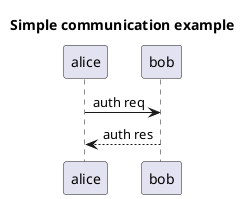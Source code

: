 @startuml
title Simple communication example
alice -> bob : auth req
bob --> alice : auth res
@enduml
